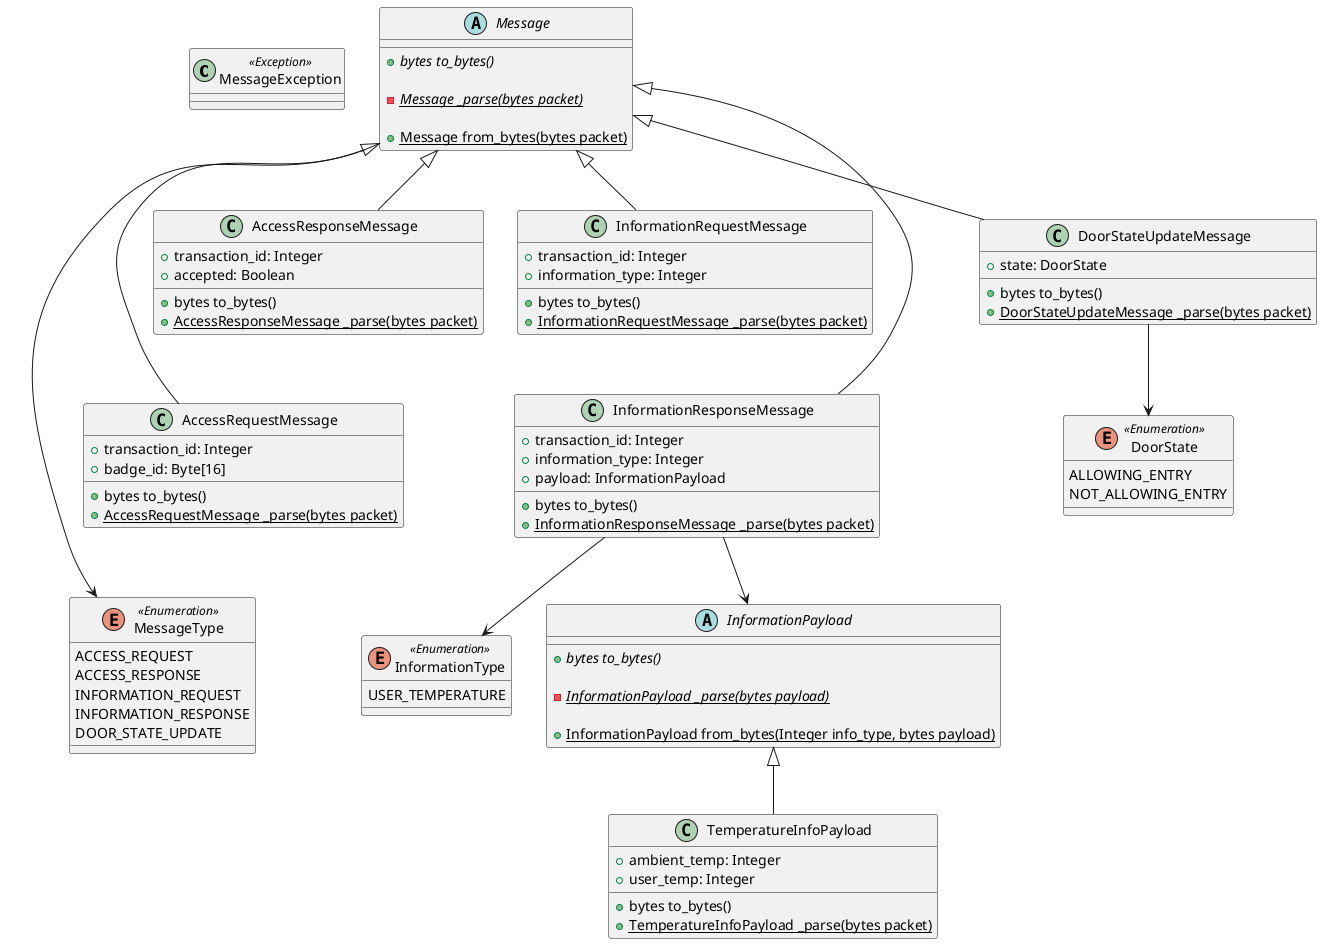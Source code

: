 @startuml

class MessageException <<Exception>>

enum MessageType <<Enumeration>> {
    ACCESS_REQUEST
    ACCESS_RESPONSE
    INFORMATION_REQUEST
    INFORMATION_RESPONSE
    DOOR_STATE_UPDATE
}

abstract class Message {
    +{abstract} bytes to_bytes()
    
    -{abstract}{static}Message _parse(bytes packet)

    +{static} Message from_bytes(bytes packet)
}

class AccessRequestMessage {
    +transaction_id: Integer
    +badge_id: Byte[16]
    
    +bytes to_bytes()
    +{static} AccessRequestMessage _parse(bytes packet)
}

class AccessResponseMessage {
    +transaction_id: Integer
    +accepted: Boolean
    
    +bytes to_bytes()
    +{static} AccessResponseMessage _parse(bytes packet)
}

enum InformationType <<Enumeration>> {
    USER_TEMPERATURE
}

class InformationRequestMessage {
    +transaction_id: Integer
    +information_type: Integer
    
    +bytes to_bytes()
    +{static} InformationRequestMessage _parse(bytes packet)
}

abstract class InformationPayload {
    +{abstract} bytes to_bytes()

    -{abstract} {static} InformationPayload _parse(bytes payload)

    +{static} InformationPayload from_bytes(Integer info_type, bytes payload)
}

class TemperatureInfoPayload {
    +ambient_temp: Integer
    +user_temp: Integer

    +bytes to_bytes()
    +{static} TemperatureInfoPayload _parse(bytes packet)
}

class InformationResponseMessage {
    +transaction_id: Integer
    +information_type: Integer
    +payload: InformationPayload
    
    +bytes to_bytes()
    +{static} InformationResponseMessage _parse(bytes packet)
}

enum DoorState <<Enumeration>> {
    ALLOWING_ENTRY
    NOT_ALLOWING_ENTRY
}

class DoorStateUpdateMessage {
    +state: DoorState

    +bytes to_bytes()
    +{static} DoorStateUpdateMessage _parse(bytes packet)
}

' Formatting
AccessResponseMessage -[hidden]- AccessRequestMessage
AccessRequestMessage -[hidden]- MessageType
AccessResponseMessage -[hidden]- InformationResponseMessage

Message <|-- AccessRequestMessage
Message <|-- AccessResponseMessage
Message <|-- InformationRequestMessage
Message <|-- InformationResponseMessage
Message <|-- DoorStateUpdateMessage

InformationPayload <|-- TemperatureInfoPayload

InformationResponseMessage --> InformationPayload
InformationResponseMessage --> InformationType
DoorStateUpdateMessage --> DoorState
Message --> MessageType

@enduml

